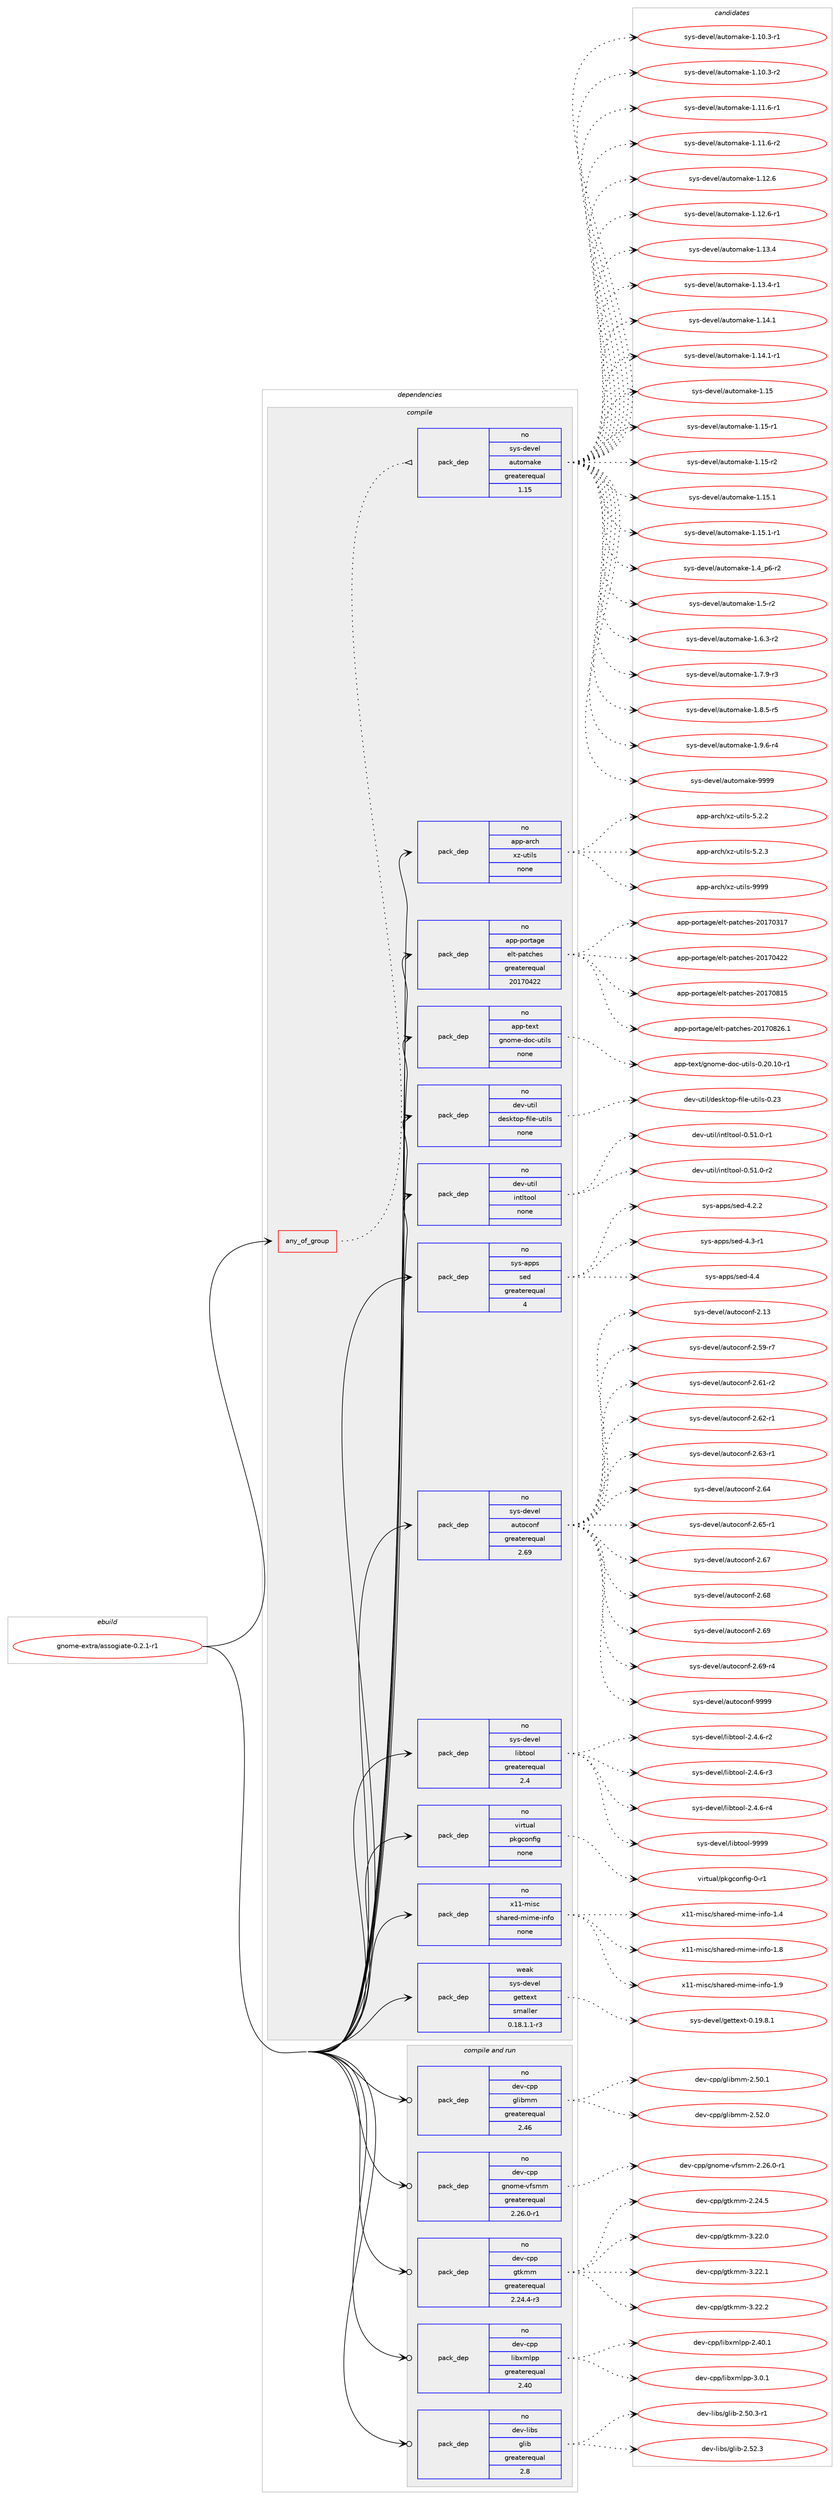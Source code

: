 digraph prolog {

# *************
# Graph options
# *************

newrank=true;
concentrate=true;
compound=true;
graph [rankdir=LR,fontname=Helvetica,fontsize=10,ranksep=1.5];#, ranksep=2.5, nodesep=0.2];
edge  [arrowhead=vee];
node  [fontname=Helvetica,fontsize=10];

# **********
# The ebuild
# **********

subgraph cluster_leftcol {
color=gray;
rank=same;
label=<<i>ebuild</i>>;
id [label="gnome-extra/assogiate-0.2.1-r1", color=red, width=4, href="../gnome-extra/assogiate-0.2.1-r1.svg"];
}

# ****************
# The dependencies
# ****************

subgraph cluster_midcol {
color=gray;
label=<<i>dependencies</i>>;
subgraph cluster_compile {
fillcolor="#eeeeee";
style=filled;
label=<<i>compile</i>>;
subgraph any4764 {
dependency307587 [label=<<TABLE BORDER="0" CELLBORDER="1" CELLSPACING="0" CELLPADDING="4"><TR><TD CELLPADDING="10">any_of_group</TD></TR></TABLE>>, shape=none, color=red];subgraph pack221174 {
dependency307588 [label=<<TABLE BORDER="0" CELLBORDER="1" CELLSPACING="0" CELLPADDING="4" WIDTH="220"><TR><TD ROWSPAN="6" CELLPADDING="30">pack_dep</TD></TR><TR><TD WIDTH="110">no</TD></TR><TR><TD>sys-devel</TD></TR><TR><TD>automake</TD></TR><TR><TD>greaterequal</TD></TR><TR><TD>1.15</TD></TR></TABLE>>, shape=none, color=blue];
}
dependency307587:e -> dependency307588:w [weight=20,style="dotted",arrowhead="oinv"];
}
id:e -> dependency307587:w [weight=20,style="solid",arrowhead="vee"];
subgraph pack221175 {
dependency307589 [label=<<TABLE BORDER="0" CELLBORDER="1" CELLSPACING="0" CELLPADDING="4" WIDTH="220"><TR><TD ROWSPAN="6" CELLPADDING="30">pack_dep</TD></TR><TR><TD WIDTH="110">no</TD></TR><TR><TD>app-arch</TD></TR><TR><TD>xz-utils</TD></TR><TR><TD>none</TD></TR><TR><TD></TD></TR></TABLE>>, shape=none, color=blue];
}
id:e -> dependency307589:w [weight=20,style="solid",arrowhead="vee"];
subgraph pack221176 {
dependency307590 [label=<<TABLE BORDER="0" CELLBORDER="1" CELLSPACING="0" CELLPADDING="4" WIDTH="220"><TR><TD ROWSPAN="6" CELLPADDING="30">pack_dep</TD></TR><TR><TD WIDTH="110">no</TD></TR><TR><TD>app-portage</TD></TR><TR><TD>elt-patches</TD></TR><TR><TD>greaterequal</TD></TR><TR><TD>20170422</TD></TR></TABLE>>, shape=none, color=blue];
}
id:e -> dependency307590:w [weight=20,style="solid",arrowhead="vee"];
subgraph pack221177 {
dependency307591 [label=<<TABLE BORDER="0" CELLBORDER="1" CELLSPACING="0" CELLPADDING="4" WIDTH="220"><TR><TD ROWSPAN="6" CELLPADDING="30">pack_dep</TD></TR><TR><TD WIDTH="110">no</TD></TR><TR><TD>app-text</TD></TR><TR><TD>gnome-doc-utils</TD></TR><TR><TD>none</TD></TR><TR><TD></TD></TR></TABLE>>, shape=none, color=blue];
}
id:e -> dependency307591:w [weight=20,style="solid",arrowhead="vee"];
subgraph pack221178 {
dependency307592 [label=<<TABLE BORDER="0" CELLBORDER="1" CELLSPACING="0" CELLPADDING="4" WIDTH="220"><TR><TD ROWSPAN="6" CELLPADDING="30">pack_dep</TD></TR><TR><TD WIDTH="110">no</TD></TR><TR><TD>dev-util</TD></TR><TR><TD>desktop-file-utils</TD></TR><TR><TD>none</TD></TR><TR><TD></TD></TR></TABLE>>, shape=none, color=blue];
}
id:e -> dependency307592:w [weight=20,style="solid",arrowhead="vee"];
subgraph pack221179 {
dependency307593 [label=<<TABLE BORDER="0" CELLBORDER="1" CELLSPACING="0" CELLPADDING="4" WIDTH="220"><TR><TD ROWSPAN="6" CELLPADDING="30">pack_dep</TD></TR><TR><TD WIDTH="110">no</TD></TR><TR><TD>dev-util</TD></TR><TR><TD>intltool</TD></TR><TR><TD>none</TD></TR><TR><TD></TD></TR></TABLE>>, shape=none, color=blue];
}
id:e -> dependency307593:w [weight=20,style="solid",arrowhead="vee"];
subgraph pack221180 {
dependency307594 [label=<<TABLE BORDER="0" CELLBORDER="1" CELLSPACING="0" CELLPADDING="4" WIDTH="220"><TR><TD ROWSPAN="6" CELLPADDING="30">pack_dep</TD></TR><TR><TD WIDTH="110">no</TD></TR><TR><TD>sys-apps</TD></TR><TR><TD>sed</TD></TR><TR><TD>greaterequal</TD></TR><TR><TD>4</TD></TR></TABLE>>, shape=none, color=blue];
}
id:e -> dependency307594:w [weight=20,style="solid",arrowhead="vee"];
subgraph pack221181 {
dependency307595 [label=<<TABLE BORDER="0" CELLBORDER="1" CELLSPACING="0" CELLPADDING="4" WIDTH="220"><TR><TD ROWSPAN="6" CELLPADDING="30">pack_dep</TD></TR><TR><TD WIDTH="110">no</TD></TR><TR><TD>sys-devel</TD></TR><TR><TD>autoconf</TD></TR><TR><TD>greaterequal</TD></TR><TR><TD>2.69</TD></TR></TABLE>>, shape=none, color=blue];
}
id:e -> dependency307595:w [weight=20,style="solid",arrowhead="vee"];
subgraph pack221182 {
dependency307596 [label=<<TABLE BORDER="0" CELLBORDER="1" CELLSPACING="0" CELLPADDING="4" WIDTH="220"><TR><TD ROWSPAN="6" CELLPADDING="30">pack_dep</TD></TR><TR><TD WIDTH="110">no</TD></TR><TR><TD>sys-devel</TD></TR><TR><TD>libtool</TD></TR><TR><TD>greaterequal</TD></TR><TR><TD>2.4</TD></TR></TABLE>>, shape=none, color=blue];
}
id:e -> dependency307596:w [weight=20,style="solid",arrowhead="vee"];
subgraph pack221183 {
dependency307597 [label=<<TABLE BORDER="0" CELLBORDER="1" CELLSPACING="0" CELLPADDING="4" WIDTH="220"><TR><TD ROWSPAN="6" CELLPADDING="30">pack_dep</TD></TR><TR><TD WIDTH="110">no</TD></TR><TR><TD>virtual</TD></TR><TR><TD>pkgconfig</TD></TR><TR><TD>none</TD></TR><TR><TD></TD></TR></TABLE>>, shape=none, color=blue];
}
id:e -> dependency307597:w [weight=20,style="solid",arrowhead="vee"];
subgraph pack221184 {
dependency307598 [label=<<TABLE BORDER="0" CELLBORDER="1" CELLSPACING="0" CELLPADDING="4" WIDTH="220"><TR><TD ROWSPAN="6" CELLPADDING="30">pack_dep</TD></TR><TR><TD WIDTH="110">no</TD></TR><TR><TD>x11-misc</TD></TR><TR><TD>shared-mime-info</TD></TR><TR><TD>none</TD></TR><TR><TD></TD></TR></TABLE>>, shape=none, color=blue];
}
id:e -> dependency307598:w [weight=20,style="solid",arrowhead="vee"];
subgraph pack221185 {
dependency307599 [label=<<TABLE BORDER="0" CELLBORDER="1" CELLSPACING="0" CELLPADDING="4" WIDTH="220"><TR><TD ROWSPAN="6" CELLPADDING="30">pack_dep</TD></TR><TR><TD WIDTH="110">weak</TD></TR><TR><TD>sys-devel</TD></TR><TR><TD>gettext</TD></TR><TR><TD>smaller</TD></TR><TR><TD>0.18.1.1-r3</TD></TR></TABLE>>, shape=none, color=blue];
}
id:e -> dependency307599:w [weight=20,style="solid",arrowhead="vee"];
}
subgraph cluster_compileandrun {
fillcolor="#eeeeee";
style=filled;
label=<<i>compile and run</i>>;
subgraph pack221186 {
dependency307600 [label=<<TABLE BORDER="0" CELLBORDER="1" CELLSPACING="0" CELLPADDING="4" WIDTH="220"><TR><TD ROWSPAN="6" CELLPADDING="30">pack_dep</TD></TR><TR><TD WIDTH="110">no</TD></TR><TR><TD>dev-cpp</TD></TR><TR><TD>glibmm</TD></TR><TR><TD>greaterequal</TD></TR><TR><TD>2.46</TD></TR></TABLE>>, shape=none, color=blue];
}
id:e -> dependency307600:w [weight=20,style="solid",arrowhead="odotvee"];
subgraph pack221187 {
dependency307601 [label=<<TABLE BORDER="0" CELLBORDER="1" CELLSPACING="0" CELLPADDING="4" WIDTH="220"><TR><TD ROWSPAN="6" CELLPADDING="30">pack_dep</TD></TR><TR><TD WIDTH="110">no</TD></TR><TR><TD>dev-cpp</TD></TR><TR><TD>gnome-vfsmm</TD></TR><TR><TD>greaterequal</TD></TR><TR><TD>2.26.0-r1</TD></TR></TABLE>>, shape=none, color=blue];
}
id:e -> dependency307601:w [weight=20,style="solid",arrowhead="odotvee"];
subgraph pack221188 {
dependency307602 [label=<<TABLE BORDER="0" CELLBORDER="1" CELLSPACING="0" CELLPADDING="4" WIDTH="220"><TR><TD ROWSPAN="6" CELLPADDING="30">pack_dep</TD></TR><TR><TD WIDTH="110">no</TD></TR><TR><TD>dev-cpp</TD></TR><TR><TD>gtkmm</TD></TR><TR><TD>greaterequal</TD></TR><TR><TD>2.24.4-r3</TD></TR></TABLE>>, shape=none, color=blue];
}
id:e -> dependency307602:w [weight=20,style="solid",arrowhead="odotvee"];
subgraph pack221189 {
dependency307603 [label=<<TABLE BORDER="0" CELLBORDER="1" CELLSPACING="0" CELLPADDING="4" WIDTH="220"><TR><TD ROWSPAN="6" CELLPADDING="30">pack_dep</TD></TR><TR><TD WIDTH="110">no</TD></TR><TR><TD>dev-cpp</TD></TR><TR><TD>libxmlpp</TD></TR><TR><TD>greaterequal</TD></TR><TR><TD>2.40</TD></TR></TABLE>>, shape=none, color=blue];
}
id:e -> dependency307603:w [weight=20,style="solid",arrowhead="odotvee"];
subgraph pack221190 {
dependency307604 [label=<<TABLE BORDER="0" CELLBORDER="1" CELLSPACING="0" CELLPADDING="4" WIDTH="220"><TR><TD ROWSPAN="6" CELLPADDING="30">pack_dep</TD></TR><TR><TD WIDTH="110">no</TD></TR><TR><TD>dev-libs</TD></TR><TR><TD>glib</TD></TR><TR><TD>greaterequal</TD></TR><TR><TD>2.8</TD></TR></TABLE>>, shape=none, color=blue];
}
id:e -> dependency307604:w [weight=20,style="solid",arrowhead="odotvee"];
}
subgraph cluster_run {
fillcolor="#eeeeee";
style=filled;
label=<<i>run</i>>;
}
}

# **************
# The candidates
# **************

subgraph cluster_choices {
rank=same;
color=gray;
label=<<i>candidates</i>>;

subgraph choice221174 {
color=black;
nodesep=1;
choice11512111545100101118101108479711711611110997107101454946494846514511449 [label="sys-devel/automake-1.10.3-r1", color=red, width=4,href="../sys-devel/automake-1.10.3-r1.svg"];
choice11512111545100101118101108479711711611110997107101454946494846514511450 [label="sys-devel/automake-1.10.3-r2", color=red, width=4,href="../sys-devel/automake-1.10.3-r2.svg"];
choice11512111545100101118101108479711711611110997107101454946494946544511449 [label="sys-devel/automake-1.11.6-r1", color=red, width=4,href="../sys-devel/automake-1.11.6-r1.svg"];
choice11512111545100101118101108479711711611110997107101454946494946544511450 [label="sys-devel/automake-1.11.6-r2", color=red, width=4,href="../sys-devel/automake-1.11.6-r2.svg"];
choice1151211154510010111810110847971171161111099710710145494649504654 [label="sys-devel/automake-1.12.6", color=red, width=4,href="../sys-devel/automake-1.12.6.svg"];
choice11512111545100101118101108479711711611110997107101454946495046544511449 [label="sys-devel/automake-1.12.6-r1", color=red, width=4,href="../sys-devel/automake-1.12.6-r1.svg"];
choice1151211154510010111810110847971171161111099710710145494649514652 [label="sys-devel/automake-1.13.4", color=red, width=4,href="../sys-devel/automake-1.13.4.svg"];
choice11512111545100101118101108479711711611110997107101454946495146524511449 [label="sys-devel/automake-1.13.4-r1", color=red, width=4,href="../sys-devel/automake-1.13.4-r1.svg"];
choice1151211154510010111810110847971171161111099710710145494649524649 [label="sys-devel/automake-1.14.1", color=red, width=4,href="../sys-devel/automake-1.14.1.svg"];
choice11512111545100101118101108479711711611110997107101454946495246494511449 [label="sys-devel/automake-1.14.1-r1", color=red, width=4,href="../sys-devel/automake-1.14.1-r1.svg"];
choice115121115451001011181011084797117116111109971071014549464953 [label="sys-devel/automake-1.15", color=red, width=4,href="../sys-devel/automake-1.15.svg"];
choice1151211154510010111810110847971171161111099710710145494649534511449 [label="sys-devel/automake-1.15-r1", color=red, width=4,href="../sys-devel/automake-1.15-r1.svg"];
choice1151211154510010111810110847971171161111099710710145494649534511450 [label="sys-devel/automake-1.15-r2", color=red, width=4,href="../sys-devel/automake-1.15-r2.svg"];
choice1151211154510010111810110847971171161111099710710145494649534649 [label="sys-devel/automake-1.15.1", color=red, width=4,href="../sys-devel/automake-1.15.1.svg"];
choice11512111545100101118101108479711711611110997107101454946495346494511449 [label="sys-devel/automake-1.15.1-r1", color=red, width=4,href="../sys-devel/automake-1.15.1-r1.svg"];
choice115121115451001011181011084797117116111109971071014549465295112544511450 [label="sys-devel/automake-1.4_p6-r2", color=red, width=4,href="../sys-devel/automake-1.4_p6-r2.svg"];
choice11512111545100101118101108479711711611110997107101454946534511450 [label="sys-devel/automake-1.5-r2", color=red, width=4,href="../sys-devel/automake-1.5-r2.svg"];
choice115121115451001011181011084797117116111109971071014549465446514511450 [label="sys-devel/automake-1.6.3-r2", color=red, width=4,href="../sys-devel/automake-1.6.3-r2.svg"];
choice115121115451001011181011084797117116111109971071014549465546574511451 [label="sys-devel/automake-1.7.9-r3", color=red, width=4,href="../sys-devel/automake-1.7.9-r3.svg"];
choice115121115451001011181011084797117116111109971071014549465646534511453 [label="sys-devel/automake-1.8.5-r5", color=red, width=4,href="../sys-devel/automake-1.8.5-r5.svg"];
choice115121115451001011181011084797117116111109971071014549465746544511452 [label="sys-devel/automake-1.9.6-r4", color=red, width=4,href="../sys-devel/automake-1.9.6-r4.svg"];
choice115121115451001011181011084797117116111109971071014557575757 [label="sys-devel/automake-9999", color=red, width=4,href="../sys-devel/automake-9999.svg"];
dependency307588:e -> choice11512111545100101118101108479711711611110997107101454946494846514511449:w [style=dotted,weight="100"];
dependency307588:e -> choice11512111545100101118101108479711711611110997107101454946494846514511450:w [style=dotted,weight="100"];
dependency307588:e -> choice11512111545100101118101108479711711611110997107101454946494946544511449:w [style=dotted,weight="100"];
dependency307588:e -> choice11512111545100101118101108479711711611110997107101454946494946544511450:w [style=dotted,weight="100"];
dependency307588:e -> choice1151211154510010111810110847971171161111099710710145494649504654:w [style=dotted,weight="100"];
dependency307588:e -> choice11512111545100101118101108479711711611110997107101454946495046544511449:w [style=dotted,weight="100"];
dependency307588:e -> choice1151211154510010111810110847971171161111099710710145494649514652:w [style=dotted,weight="100"];
dependency307588:e -> choice11512111545100101118101108479711711611110997107101454946495146524511449:w [style=dotted,weight="100"];
dependency307588:e -> choice1151211154510010111810110847971171161111099710710145494649524649:w [style=dotted,weight="100"];
dependency307588:e -> choice11512111545100101118101108479711711611110997107101454946495246494511449:w [style=dotted,weight="100"];
dependency307588:e -> choice115121115451001011181011084797117116111109971071014549464953:w [style=dotted,weight="100"];
dependency307588:e -> choice1151211154510010111810110847971171161111099710710145494649534511449:w [style=dotted,weight="100"];
dependency307588:e -> choice1151211154510010111810110847971171161111099710710145494649534511450:w [style=dotted,weight="100"];
dependency307588:e -> choice1151211154510010111810110847971171161111099710710145494649534649:w [style=dotted,weight="100"];
dependency307588:e -> choice11512111545100101118101108479711711611110997107101454946495346494511449:w [style=dotted,weight="100"];
dependency307588:e -> choice115121115451001011181011084797117116111109971071014549465295112544511450:w [style=dotted,weight="100"];
dependency307588:e -> choice11512111545100101118101108479711711611110997107101454946534511450:w [style=dotted,weight="100"];
dependency307588:e -> choice115121115451001011181011084797117116111109971071014549465446514511450:w [style=dotted,weight="100"];
dependency307588:e -> choice115121115451001011181011084797117116111109971071014549465546574511451:w [style=dotted,weight="100"];
dependency307588:e -> choice115121115451001011181011084797117116111109971071014549465646534511453:w [style=dotted,weight="100"];
dependency307588:e -> choice115121115451001011181011084797117116111109971071014549465746544511452:w [style=dotted,weight="100"];
dependency307588:e -> choice115121115451001011181011084797117116111109971071014557575757:w [style=dotted,weight="100"];
}
subgraph choice221175 {
color=black;
nodesep=1;
choice971121124597114991044712012245117116105108115455346504650 [label="app-arch/xz-utils-5.2.2", color=red, width=4,href="../app-arch/xz-utils-5.2.2.svg"];
choice971121124597114991044712012245117116105108115455346504651 [label="app-arch/xz-utils-5.2.3", color=red, width=4,href="../app-arch/xz-utils-5.2.3.svg"];
choice9711211245971149910447120122451171161051081154557575757 [label="app-arch/xz-utils-9999", color=red, width=4,href="../app-arch/xz-utils-9999.svg"];
dependency307589:e -> choice971121124597114991044712012245117116105108115455346504650:w [style=dotted,weight="100"];
dependency307589:e -> choice971121124597114991044712012245117116105108115455346504651:w [style=dotted,weight="100"];
dependency307589:e -> choice9711211245971149910447120122451171161051081154557575757:w [style=dotted,weight="100"];
}
subgraph choice221176 {
color=black;
nodesep=1;
choice97112112451121111141169710310147101108116451129711699104101115455048495548514955 [label="app-portage/elt-patches-20170317", color=red, width=4,href="../app-portage/elt-patches-20170317.svg"];
choice97112112451121111141169710310147101108116451129711699104101115455048495548525050 [label="app-portage/elt-patches-20170422", color=red, width=4,href="../app-portage/elt-patches-20170422.svg"];
choice97112112451121111141169710310147101108116451129711699104101115455048495548564953 [label="app-portage/elt-patches-20170815", color=red, width=4,href="../app-portage/elt-patches-20170815.svg"];
choice971121124511211111411697103101471011081164511297116991041011154550484955485650544649 [label="app-portage/elt-patches-20170826.1", color=red, width=4,href="../app-portage/elt-patches-20170826.1.svg"];
dependency307590:e -> choice97112112451121111141169710310147101108116451129711699104101115455048495548514955:w [style=dotted,weight="100"];
dependency307590:e -> choice97112112451121111141169710310147101108116451129711699104101115455048495548525050:w [style=dotted,weight="100"];
dependency307590:e -> choice97112112451121111141169710310147101108116451129711699104101115455048495548564953:w [style=dotted,weight="100"];
dependency307590:e -> choice971121124511211111411697103101471011081164511297116991041011154550484955485650544649:w [style=dotted,weight="100"];
}
subgraph choice221177 {
color=black;
nodesep=1;
choice97112112451161011201164710311011110910145100111994511711610510811545484650484649484511449 [label="app-text/gnome-doc-utils-0.20.10-r1", color=red, width=4,href="../app-text/gnome-doc-utils-0.20.10-r1.svg"];
dependency307591:e -> choice97112112451161011201164710311011110910145100111994511711610510811545484650484649484511449:w [style=dotted,weight="100"];
}
subgraph choice221178 {
color=black;
nodesep=1;
choice100101118451171161051084710010111510711611111245102105108101451171161051081154548465051 [label="dev-util/desktop-file-utils-0.23", color=red, width=4,href="../dev-util/desktop-file-utils-0.23.svg"];
dependency307592:e -> choice100101118451171161051084710010111510711611111245102105108101451171161051081154548465051:w [style=dotted,weight="100"];
}
subgraph choice221179 {
color=black;
nodesep=1;
choice1001011184511711610510847105110116108116111111108454846534946484511449 [label="dev-util/intltool-0.51.0-r1", color=red, width=4,href="../dev-util/intltool-0.51.0-r1.svg"];
choice1001011184511711610510847105110116108116111111108454846534946484511450 [label="dev-util/intltool-0.51.0-r2", color=red, width=4,href="../dev-util/intltool-0.51.0-r2.svg"];
dependency307593:e -> choice1001011184511711610510847105110116108116111111108454846534946484511449:w [style=dotted,weight="100"];
dependency307593:e -> choice1001011184511711610510847105110116108116111111108454846534946484511450:w [style=dotted,weight="100"];
}
subgraph choice221180 {
color=black;
nodesep=1;
choice115121115459711211211547115101100455246504650 [label="sys-apps/sed-4.2.2", color=red, width=4,href="../sys-apps/sed-4.2.2.svg"];
choice115121115459711211211547115101100455246514511449 [label="sys-apps/sed-4.3-r1", color=red, width=4,href="../sys-apps/sed-4.3-r1.svg"];
choice11512111545971121121154711510110045524652 [label="sys-apps/sed-4.4", color=red, width=4,href="../sys-apps/sed-4.4.svg"];
dependency307594:e -> choice115121115459711211211547115101100455246504650:w [style=dotted,weight="100"];
dependency307594:e -> choice115121115459711211211547115101100455246514511449:w [style=dotted,weight="100"];
dependency307594:e -> choice11512111545971121121154711510110045524652:w [style=dotted,weight="100"];
}
subgraph choice221181 {
color=black;
nodesep=1;
choice115121115451001011181011084797117116111991111101024550464951 [label="sys-devel/autoconf-2.13", color=red, width=4,href="../sys-devel/autoconf-2.13.svg"];
choice1151211154510010111810110847971171161119911111010245504653574511455 [label="sys-devel/autoconf-2.59-r7", color=red, width=4,href="../sys-devel/autoconf-2.59-r7.svg"];
choice1151211154510010111810110847971171161119911111010245504654494511450 [label="sys-devel/autoconf-2.61-r2", color=red, width=4,href="../sys-devel/autoconf-2.61-r2.svg"];
choice1151211154510010111810110847971171161119911111010245504654504511449 [label="sys-devel/autoconf-2.62-r1", color=red, width=4,href="../sys-devel/autoconf-2.62-r1.svg"];
choice1151211154510010111810110847971171161119911111010245504654514511449 [label="sys-devel/autoconf-2.63-r1", color=red, width=4,href="../sys-devel/autoconf-2.63-r1.svg"];
choice115121115451001011181011084797117116111991111101024550465452 [label="sys-devel/autoconf-2.64", color=red, width=4,href="../sys-devel/autoconf-2.64.svg"];
choice1151211154510010111810110847971171161119911111010245504654534511449 [label="sys-devel/autoconf-2.65-r1", color=red, width=4,href="../sys-devel/autoconf-2.65-r1.svg"];
choice115121115451001011181011084797117116111991111101024550465455 [label="sys-devel/autoconf-2.67", color=red, width=4,href="../sys-devel/autoconf-2.67.svg"];
choice115121115451001011181011084797117116111991111101024550465456 [label="sys-devel/autoconf-2.68", color=red, width=4,href="../sys-devel/autoconf-2.68.svg"];
choice115121115451001011181011084797117116111991111101024550465457 [label="sys-devel/autoconf-2.69", color=red, width=4,href="../sys-devel/autoconf-2.69.svg"];
choice1151211154510010111810110847971171161119911111010245504654574511452 [label="sys-devel/autoconf-2.69-r4", color=red, width=4,href="../sys-devel/autoconf-2.69-r4.svg"];
choice115121115451001011181011084797117116111991111101024557575757 [label="sys-devel/autoconf-9999", color=red, width=4,href="../sys-devel/autoconf-9999.svg"];
dependency307595:e -> choice115121115451001011181011084797117116111991111101024550464951:w [style=dotted,weight="100"];
dependency307595:e -> choice1151211154510010111810110847971171161119911111010245504653574511455:w [style=dotted,weight="100"];
dependency307595:e -> choice1151211154510010111810110847971171161119911111010245504654494511450:w [style=dotted,weight="100"];
dependency307595:e -> choice1151211154510010111810110847971171161119911111010245504654504511449:w [style=dotted,weight="100"];
dependency307595:e -> choice1151211154510010111810110847971171161119911111010245504654514511449:w [style=dotted,weight="100"];
dependency307595:e -> choice115121115451001011181011084797117116111991111101024550465452:w [style=dotted,weight="100"];
dependency307595:e -> choice1151211154510010111810110847971171161119911111010245504654534511449:w [style=dotted,weight="100"];
dependency307595:e -> choice115121115451001011181011084797117116111991111101024550465455:w [style=dotted,weight="100"];
dependency307595:e -> choice115121115451001011181011084797117116111991111101024550465456:w [style=dotted,weight="100"];
dependency307595:e -> choice115121115451001011181011084797117116111991111101024550465457:w [style=dotted,weight="100"];
dependency307595:e -> choice1151211154510010111810110847971171161119911111010245504654574511452:w [style=dotted,weight="100"];
dependency307595:e -> choice115121115451001011181011084797117116111991111101024557575757:w [style=dotted,weight="100"];
}
subgraph choice221182 {
color=black;
nodesep=1;
choice1151211154510010111810110847108105981161111111084550465246544511450 [label="sys-devel/libtool-2.4.6-r2", color=red, width=4,href="../sys-devel/libtool-2.4.6-r2.svg"];
choice1151211154510010111810110847108105981161111111084550465246544511451 [label="sys-devel/libtool-2.4.6-r3", color=red, width=4,href="../sys-devel/libtool-2.4.6-r3.svg"];
choice1151211154510010111810110847108105981161111111084550465246544511452 [label="sys-devel/libtool-2.4.6-r4", color=red, width=4,href="../sys-devel/libtool-2.4.6-r4.svg"];
choice1151211154510010111810110847108105981161111111084557575757 [label="sys-devel/libtool-9999", color=red, width=4,href="../sys-devel/libtool-9999.svg"];
dependency307596:e -> choice1151211154510010111810110847108105981161111111084550465246544511450:w [style=dotted,weight="100"];
dependency307596:e -> choice1151211154510010111810110847108105981161111111084550465246544511451:w [style=dotted,weight="100"];
dependency307596:e -> choice1151211154510010111810110847108105981161111111084550465246544511452:w [style=dotted,weight="100"];
dependency307596:e -> choice1151211154510010111810110847108105981161111111084557575757:w [style=dotted,weight="100"];
}
subgraph choice221183 {
color=black;
nodesep=1;
choice11810511411611797108471121071039911111010210510345484511449 [label="virtual/pkgconfig-0-r1", color=red, width=4,href="../virtual/pkgconfig-0-r1.svg"];
dependency307597:e -> choice11810511411611797108471121071039911111010210510345484511449:w [style=dotted,weight="100"];
}
subgraph choice221184 {
color=black;
nodesep=1;
choice120494945109105115994711510497114101100451091051091014510511010211145494652 [label="x11-misc/shared-mime-info-1.4", color=red, width=4,href="../x11-misc/shared-mime-info-1.4.svg"];
choice120494945109105115994711510497114101100451091051091014510511010211145494656 [label="x11-misc/shared-mime-info-1.8", color=red, width=4,href="../x11-misc/shared-mime-info-1.8.svg"];
choice120494945109105115994711510497114101100451091051091014510511010211145494657 [label="x11-misc/shared-mime-info-1.9", color=red, width=4,href="../x11-misc/shared-mime-info-1.9.svg"];
dependency307598:e -> choice120494945109105115994711510497114101100451091051091014510511010211145494652:w [style=dotted,weight="100"];
dependency307598:e -> choice120494945109105115994711510497114101100451091051091014510511010211145494656:w [style=dotted,weight="100"];
dependency307598:e -> choice120494945109105115994711510497114101100451091051091014510511010211145494657:w [style=dotted,weight="100"];
}
subgraph choice221185 {
color=black;
nodesep=1;
choice1151211154510010111810110847103101116116101120116454846495746564649 [label="sys-devel/gettext-0.19.8.1", color=red, width=4,href="../sys-devel/gettext-0.19.8.1.svg"];
dependency307599:e -> choice1151211154510010111810110847103101116116101120116454846495746564649:w [style=dotted,weight="100"];
}
subgraph choice221186 {
color=black;
nodesep=1;
choice1001011184599112112471031081059810910945504653484649 [label="dev-cpp/glibmm-2.50.1", color=red, width=4,href="../dev-cpp/glibmm-2.50.1.svg"];
choice1001011184599112112471031081059810910945504653504648 [label="dev-cpp/glibmm-2.52.0", color=red, width=4,href="../dev-cpp/glibmm-2.52.0.svg"];
dependency307600:e -> choice1001011184599112112471031081059810910945504653484649:w [style=dotted,weight="100"];
dependency307600:e -> choice1001011184599112112471031081059810910945504653504648:w [style=dotted,weight="100"];
}
subgraph choice221187 {
color=black;
nodesep=1;
choice10010111845991121124710311011110910145118102115109109455046505446484511449 [label="dev-cpp/gnome-vfsmm-2.26.0-r1", color=red, width=4,href="../dev-cpp/gnome-vfsmm-2.26.0-r1.svg"];
dependency307601:e -> choice10010111845991121124710311011110910145118102115109109455046505446484511449:w [style=dotted,weight="100"];
}
subgraph choice221188 {
color=black;
nodesep=1;
choice10010111845991121124710311610710910945504650524653 [label="dev-cpp/gtkmm-2.24.5", color=red, width=4,href="../dev-cpp/gtkmm-2.24.5.svg"];
choice10010111845991121124710311610710910945514650504648 [label="dev-cpp/gtkmm-3.22.0", color=red, width=4,href="../dev-cpp/gtkmm-3.22.0.svg"];
choice10010111845991121124710311610710910945514650504649 [label="dev-cpp/gtkmm-3.22.1", color=red, width=4,href="../dev-cpp/gtkmm-3.22.1.svg"];
choice10010111845991121124710311610710910945514650504650 [label="dev-cpp/gtkmm-3.22.2", color=red, width=4,href="../dev-cpp/gtkmm-3.22.2.svg"];
dependency307602:e -> choice10010111845991121124710311610710910945504650524653:w [style=dotted,weight="100"];
dependency307602:e -> choice10010111845991121124710311610710910945514650504648:w [style=dotted,weight="100"];
dependency307602:e -> choice10010111845991121124710311610710910945514650504649:w [style=dotted,weight="100"];
dependency307602:e -> choice10010111845991121124710311610710910945514650504650:w [style=dotted,weight="100"];
}
subgraph choice221189 {
color=black;
nodesep=1;
choice1001011184599112112471081059812010910811211245504652484649 [label="dev-cpp/libxmlpp-2.40.1", color=red, width=4,href="../dev-cpp/libxmlpp-2.40.1.svg"];
choice10010111845991121124710810598120109108112112455146484649 [label="dev-cpp/libxmlpp-3.0.1", color=red, width=4,href="../dev-cpp/libxmlpp-3.0.1.svg"];
dependency307603:e -> choice1001011184599112112471081059812010910811211245504652484649:w [style=dotted,weight="100"];
dependency307603:e -> choice10010111845991121124710810598120109108112112455146484649:w [style=dotted,weight="100"];
}
subgraph choice221190 {
color=black;
nodesep=1;
choice10010111845108105981154710310810598455046534846514511449 [label="dev-libs/glib-2.50.3-r1", color=red, width=4,href="../dev-libs/glib-2.50.3-r1.svg"];
choice1001011184510810598115471031081059845504653504651 [label="dev-libs/glib-2.52.3", color=red, width=4,href="../dev-libs/glib-2.52.3.svg"];
dependency307604:e -> choice10010111845108105981154710310810598455046534846514511449:w [style=dotted,weight="100"];
dependency307604:e -> choice1001011184510810598115471031081059845504653504651:w [style=dotted,weight="100"];
}
}

}
